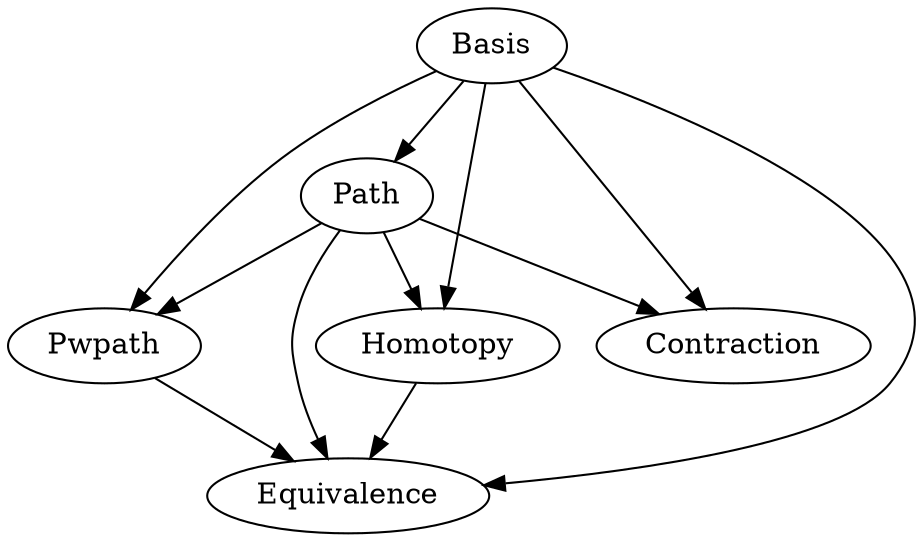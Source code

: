 digraph G {
    Basis -> Path;
    
    Path -> Homotopy;
    Basis -> Homotopy;
    
    Basis -> Pwpath;
    Path -> Pwpath;
    
    Basis -> Contraction;
    Path -> Contraction;
    
    Basis -> Equivalence;
    Path -> Equivalence;
    Pwpath -> Equivalence;
    Homotopy -> Equivalence;
}
